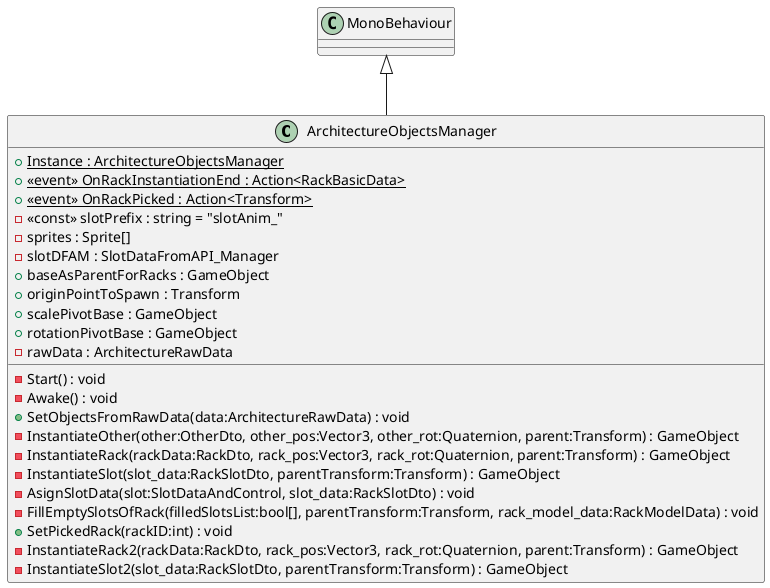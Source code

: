 @startuml
class ArchitectureObjectsManager {
    + {static} Instance : ArchitectureObjectsManager
    + {static}  <<event>> OnRackInstantiationEnd : Action<RackBasicData> 
    + {static}  <<event>> OnRackPicked : Action<Transform> 
    - <<const>> slotPrefix : string = "slotAnim_"
    - sprites : Sprite[]
    - slotDFAM : SlotDataFromAPI_Manager
    + baseAsParentForRacks : GameObject
    + originPointToSpawn : Transform
    + scalePivotBase : GameObject
    + rotationPivotBase : GameObject
    - rawData : ArchitectureRawData
    - Start() : void
    - Awake() : void
    + SetObjectsFromRawData(data:ArchitectureRawData) : void
    - InstantiateOther(other:OtherDto, other_pos:Vector3, other_rot:Quaternion, parent:Transform) : GameObject
    - InstantiateRack(rackData:RackDto, rack_pos:Vector3, rack_rot:Quaternion, parent:Transform) : GameObject
    - InstantiateSlot(slot_data:RackSlotDto, parentTransform:Transform) : GameObject
    - AsignSlotData(slot:SlotDataAndControl, slot_data:RackSlotDto) : void
    - FillEmptySlotsOfRack(filledSlotsList:bool[], parentTransform:Transform, rack_model_data:RackModelData) : void
    + SetPickedRack(rackID:int) : void
    - InstantiateRack2(rackData:RackDto, rack_pos:Vector3, rack_rot:Quaternion, parent:Transform) : GameObject
    - InstantiateSlot2(slot_data:RackSlotDto, parentTransform:Transform) : GameObject
}
MonoBehaviour <|-- ArchitectureObjectsManager
@enduml
